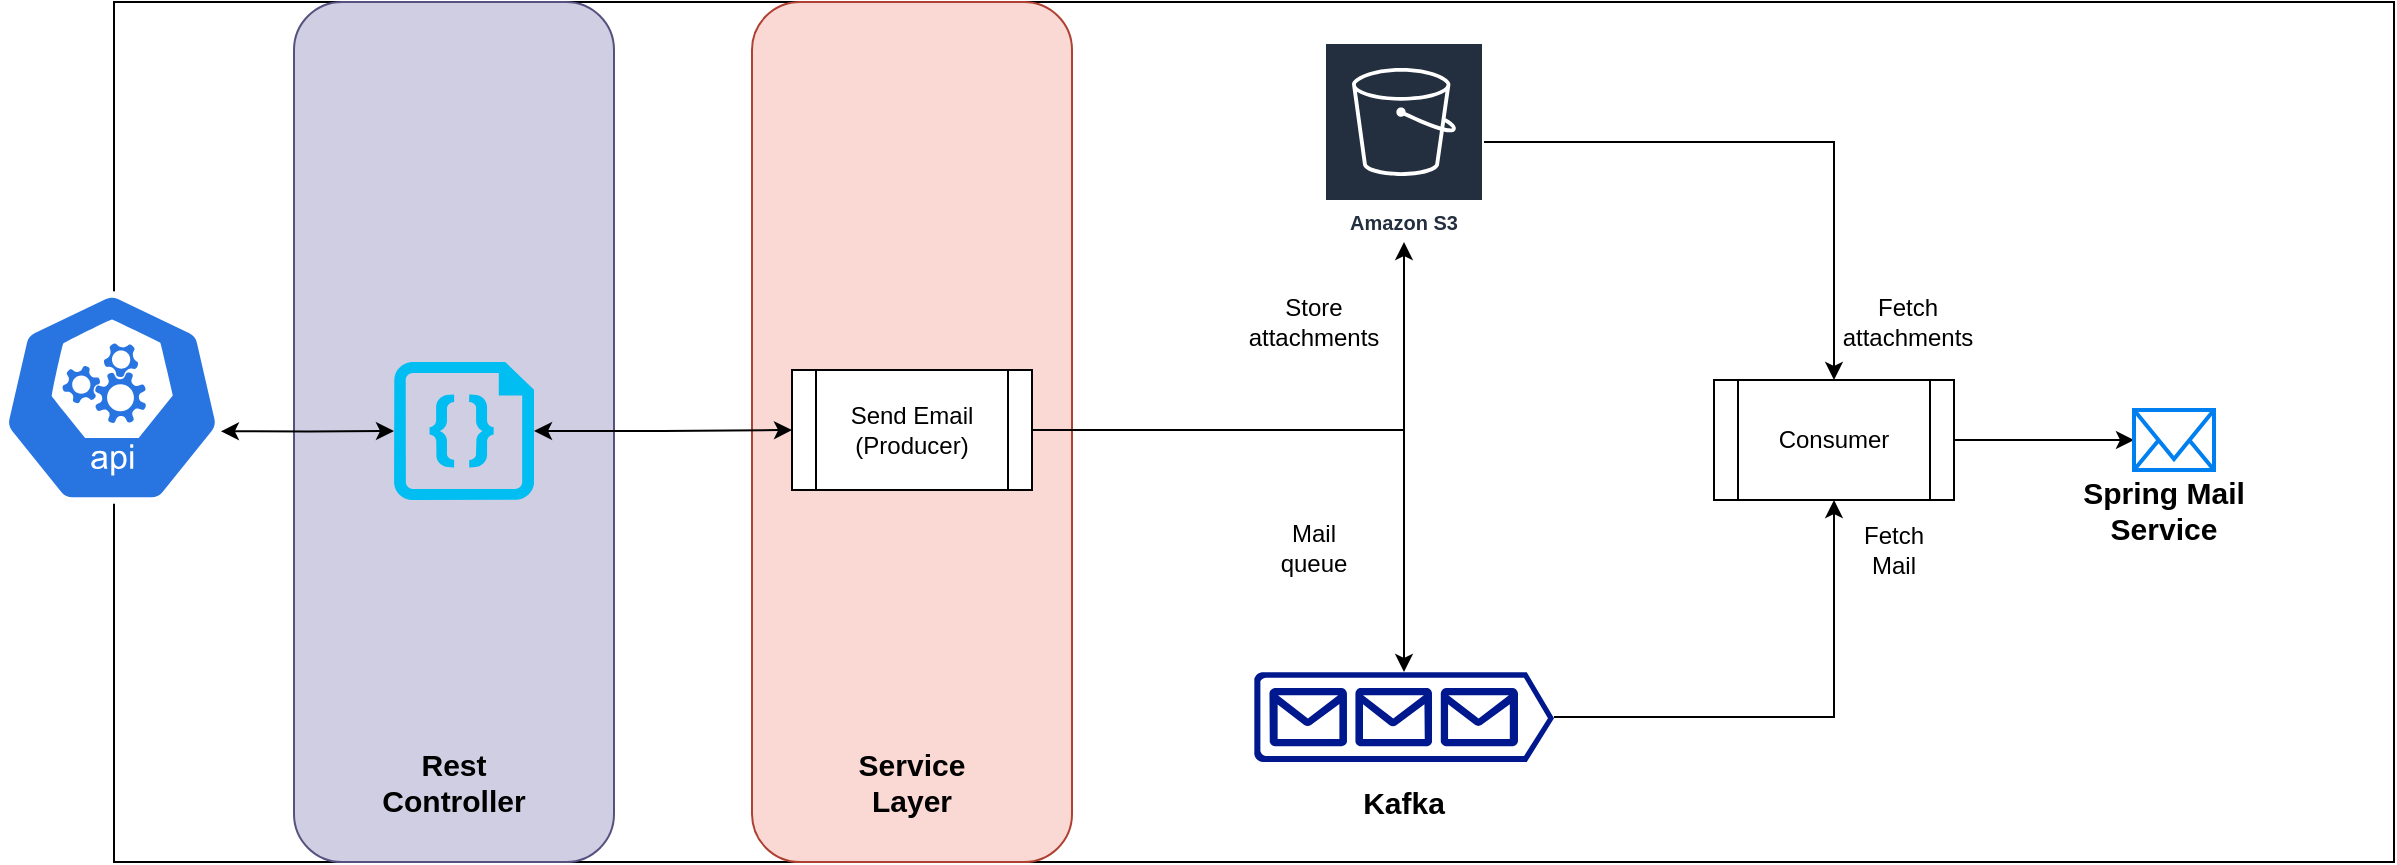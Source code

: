 <mxfile version="14.5.4" type="device"><diagram id="pWhrqyWz43w0yvrfSbT0" name="Page-1"><mxGraphModel dx="2253" dy="800" grid="1" gridSize="10" guides="1" tooltips="1" connect="1" arrows="1" fold="1" page="1" pageScale="1" pageWidth="827" pageHeight="1169" math="0" shadow="0"><root><mxCell id="0"/><mxCell id="1" parent="0"/><mxCell id="61YsxQRjPfyKOO7QYDFJ-7" value="" style="rounded=0;whiteSpace=wrap;html=1;" parent="1" vertex="1"><mxGeometry x="-220" y="50" width="1140" height="430" as="geometry"/></mxCell><mxCell id="61YsxQRjPfyKOO7QYDFJ-24" value="" style="rounded=1;whiteSpace=wrap;html=1;fillColor=#fad9d5;strokeColor=#ae4132;" parent="1" vertex="1"><mxGeometry x="99" y="50" width="160" height="430" as="geometry"/></mxCell><mxCell id="61YsxQRjPfyKOO7QYDFJ-23" value="" style="rounded=1;whiteSpace=wrap;html=1;fillColor=#d0cee2;strokeColor=#56517e;" parent="1" vertex="1"><mxGeometry x="-130" y="50" width="160" height="430" as="geometry"/></mxCell><mxCell id="61YsxQRjPfyKOO7QYDFJ-12" style="edgeStyle=orthogonalEdgeStyle;rounded=0;orthogonalLoop=1;jettySize=auto;html=1;exitX=1;exitY=0.5;exitDx=0;exitDy=0;exitPerimeter=0;startArrow=classic;startFill=1;" parent="1" source="61YsxQRjPfyKOO7QYDFJ-21" target="61YsxQRjPfyKOO7QYDFJ-10" edge="1"><mxGeometry relative="1" as="geometry"/></mxCell><mxCell id="61YsxQRjPfyKOO7QYDFJ-22" style="edgeStyle=orthogonalEdgeStyle;rounded=0;orthogonalLoop=1;jettySize=auto;html=1;exitX=0.995;exitY=0.63;exitDx=0;exitDy=0;exitPerimeter=0;startArrow=classic;startFill=1;" parent="1" source="61YsxQRjPfyKOO7QYDFJ-1" target="61YsxQRjPfyKOO7QYDFJ-21" edge="1"><mxGeometry relative="1" as="geometry"/></mxCell><mxCell id="61YsxQRjPfyKOO7QYDFJ-1" value="" style="html=1;dashed=0;whitespace=wrap;fillColor=#2875E2;strokeColor=#ffffff;points=[[0.005,0.63,0],[0.1,0.2,0],[0.9,0.2,0],[0.5,0,0],[0.995,0.63,0],[0.72,0.99,0],[0.5,1,0],[0.28,0.99,0]];shape=mxgraph.kubernetes.icon;prIcon=api" parent="1" vertex="1"><mxGeometry x="-276" y="182.75" width="110" height="130" as="geometry"/></mxCell><mxCell id="xGuqkQgnpcAPobXDaza1-3" style="edgeStyle=orthogonalEdgeStyle;rounded=0;orthogonalLoop=1;jettySize=auto;html=1;startArrow=none;startFill=0;" edge="1" parent="1" source="61YsxQRjPfyKOO7QYDFJ-10" target="xGuqkQgnpcAPobXDaza1-2"><mxGeometry relative="1" as="geometry"/></mxCell><mxCell id="xGuqkQgnpcAPobXDaza1-5" style="edgeStyle=orthogonalEdgeStyle;rounded=0;orthogonalLoop=1;jettySize=auto;html=1;entryX=0.5;entryY=0;entryDx=0;entryDy=0;entryPerimeter=0;startArrow=none;startFill=0;" edge="1" parent="1" source="61YsxQRjPfyKOO7QYDFJ-10" target="xGuqkQgnpcAPobXDaza1-4"><mxGeometry relative="1" as="geometry"/></mxCell><mxCell id="61YsxQRjPfyKOO7QYDFJ-10" value="Send Email (Producer)" style="shape=process;whiteSpace=wrap;html=1;backgroundOutline=1;" parent="1" vertex="1"><mxGeometry x="119" y="234" width="120" height="60" as="geometry"/></mxCell><mxCell id="61YsxQRjPfyKOO7QYDFJ-21" value="" style="verticalLabelPosition=bottom;html=1;verticalAlign=top;align=center;strokeColor=none;fillColor=#00BEF2;shape=mxgraph.azure.code_file;pointerEvents=1;" parent="1" vertex="1"><mxGeometry x="-80" y="230" width="70" height="69" as="geometry"/></mxCell><mxCell id="61YsxQRjPfyKOO7QYDFJ-26" value="&lt;b&gt;&lt;font style=&quot;font-size: 15px&quot;&gt;Rest Controller&lt;/font&gt;&lt;/b&gt;" style="text;html=1;strokeColor=none;fillColor=none;align=center;verticalAlign=middle;whiteSpace=wrap;rounded=0;" parent="1" vertex="1"><mxGeometry x="-95" y="430" width="90" height="20" as="geometry"/></mxCell><mxCell id="61YsxQRjPfyKOO7QYDFJ-27" value="&lt;b&gt;&lt;font style=&quot;font-size: 15px&quot;&gt;Service Layer&lt;/font&gt;&lt;/b&gt;" style="text;html=1;strokeColor=none;fillColor=none;align=center;verticalAlign=middle;whiteSpace=wrap;rounded=0;" parent="1" vertex="1"><mxGeometry x="134" y="430" width="90" height="20" as="geometry"/></mxCell><mxCell id="xGuqkQgnpcAPobXDaza1-13" style="edgeStyle=orthogonalEdgeStyle;rounded=0;orthogonalLoop=1;jettySize=auto;html=1;entryX=0.5;entryY=0;entryDx=0;entryDy=0;startArrow=none;startFill=0;" edge="1" parent="1" source="xGuqkQgnpcAPobXDaza1-2" target="xGuqkQgnpcAPobXDaza1-10"><mxGeometry relative="1" as="geometry"/></mxCell><mxCell id="xGuqkQgnpcAPobXDaza1-2" value="Amazon S3" style="outlineConnect=0;fontColor=#232F3E;gradientColor=none;strokeColor=#ffffff;fillColor=#232F3E;dashed=0;verticalLabelPosition=middle;verticalAlign=bottom;align=center;html=1;whiteSpace=wrap;fontSize=10;fontStyle=1;spacing=3;shape=mxgraph.aws4.productIcon;prIcon=mxgraph.aws4.s3;" vertex="1" parent="1"><mxGeometry x="385" y="70" width="80" height="100" as="geometry"/></mxCell><mxCell id="xGuqkQgnpcAPobXDaza1-16" style="edgeStyle=orthogonalEdgeStyle;rounded=0;orthogonalLoop=1;jettySize=auto;html=1;startArrow=none;startFill=0;" edge="1" parent="1" source="xGuqkQgnpcAPobXDaza1-4" target="xGuqkQgnpcAPobXDaza1-10"><mxGeometry relative="1" as="geometry"/></mxCell><mxCell id="xGuqkQgnpcAPobXDaza1-4" value="" style="aspect=fixed;pointerEvents=1;shadow=0;dashed=0;html=1;strokeColor=none;labelPosition=center;verticalLabelPosition=bottom;verticalAlign=top;align=center;fillColor=#00188D;shape=mxgraph.azure.queue_generic" vertex="1" parent="1"><mxGeometry x="350" y="385" width="150" height="45" as="geometry"/></mxCell><mxCell id="xGuqkQgnpcAPobXDaza1-7" value="&lt;b&gt;&lt;font style=&quot;font-size: 15px&quot;&gt;Kafka&lt;/font&gt;&lt;/b&gt;" style="text;html=1;strokeColor=none;fillColor=none;align=center;verticalAlign=middle;whiteSpace=wrap;rounded=0;" vertex="1" parent="1"><mxGeometry x="380" y="440" width="90" height="20" as="geometry"/></mxCell><mxCell id="xGuqkQgnpcAPobXDaza1-8" value="Store attachments" style="text;html=1;strokeColor=none;fillColor=none;align=center;verticalAlign=middle;whiteSpace=wrap;rounded=0;" vertex="1" parent="1"><mxGeometry x="360" y="200" width="40" height="20" as="geometry"/></mxCell><mxCell id="xGuqkQgnpcAPobXDaza1-9" value="Mail queue" style="text;html=1;strokeColor=none;fillColor=none;align=center;verticalAlign=middle;whiteSpace=wrap;rounded=0;" vertex="1" parent="1"><mxGeometry x="360" y="313" width="40" height="20" as="geometry"/></mxCell><mxCell id="xGuqkQgnpcAPobXDaza1-15" style="edgeStyle=orthogonalEdgeStyle;rounded=0;orthogonalLoop=1;jettySize=auto;html=1;startArrow=none;startFill=0;" edge="1" parent="1" source="xGuqkQgnpcAPobXDaza1-10" target="xGuqkQgnpcAPobXDaza1-11"><mxGeometry relative="1" as="geometry"/></mxCell><mxCell id="xGuqkQgnpcAPobXDaza1-10" value="Consumer" style="shape=process;whiteSpace=wrap;html=1;backgroundOutline=1;" vertex="1" parent="1"><mxGeometry x="580" y="239" width="120" height="60" as="geometry"/></mxCell><mxCell id="xGuqkQgnpcAPobXDaza1-11" value="" style="html=1;verticalLabelPosition=bottom;align=center;labelBackgroundColor=#ffffff;verticalAlign=top;strokeWidth=2;strokeColor=#0080F0;shadow=0;dashed=0;shape=mxgraph.ios7.icons.mail;" vertex="1" parent="1"><mxGeometry x="790" y="254" width="40" height="30" as="geometry"/></mxCell><mxCell id="xGuqkQgnpcAPobXDaza1-14" value="Fetch attachments" style="text;html=1;strokeColor=none;fillColor=none;align=center;verticalAlign=middle;whiteSpace=wrap;rounded=0;" vertex="1" parent="1"><mxGeometry x="657" y="200" width="40" height="20" as="geometry"/></mxCell><mxCell id="xGuqkQgnpcAPobXDaza1-17" value="&lt;b&gt;&lt;font style=&quot;font-size: 15px&quot;&gt;Spring Mail Service&lt;br&gt;&lt;/font&gt;&lt;/b&gt;" style="text;html=1;strokeColor=none;fillColor=none;align=center;verticalAlign=middle;whiteSpace=wrap;rounded=0;" vertex="1" parent="1"><mxGeometry x="760" y="294" width="90" height="20" as="geometry"/></mxCell><mxCell id="xGuqkQgnpcAPobXDaza1-18" value="Fetch Mail" style="text;html=1;strokeColor=none;fillColor=none;align=center;verticalAlign=middle;whiteSpace=wrap;rounded=0;" vertex="1" parent="1"><mxGeometry x="650" y="314" width="40" height="20" as="geometry"/></mxCell></root></mxGraphModel></diagram></mxfile>